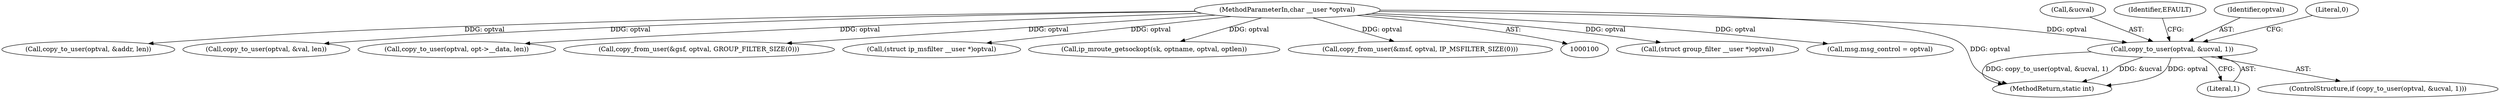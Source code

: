 digraph "0_linux_f6d8bd051c391c1c0458a30b2a7abcd939329259_25@API" {
"1000678" [label="(Call,copy_to_user(optval, &ucval, 1))"];
"1000104" [label="(MethodParameterIn,char __user *optval)"];
"1000677" [label="(ControlStructure,if (copy_to_user(optval, &ucval, 1)))"];
"1000680" [label="(Call,&ucval)"];
"1000685" [label="(Identifier,EFAULT)"];
"1000497" [label="(Call,(struct group_filter __user *)optval)"];
"1000526" [label="(Call,msg.msg_control = optval)"];
"1000706" [label="(MethodReturn,static int)"];
"1000679" [label="(Identifier,optval)"];
"1000104" [label="(MethodParameterIn,char __user *optval)"];
"1000411" [label="(Call,copy_to_user(optval, &addr, len))"];
"1000696" [label="(Call,copy_to_user(optval, &val, len))"];
"1000210" [label="(Call,copy_to_user(optval, opt->__data, len))"];
"1000479" [label="(Call,copy_from_user(&gsf, optval, GROUP_FILTER_SIZE(0)))"];
"1000705" [label="(Literal,0)"];
"1000455" [label="(Call,(struct ip_msfilter __user *)optval)"];
"1000682" [label="(Literal,1)"];
"1000125" [label="(Call,ip_mroute_getsockopt(sk, optname, optval, optlen))"];
"1000437" [label="(Call,copy_from_user(&msf, optval, IP_MSFILTER_SIZE(0)))"];
"1000678" [label="(Call,copy_to_user(optval, &ucval, 1))"];
"1000678" -> "1000677"  [label="AST: "];
"1000678" -> "1000682"  [label="CFG: "];
"1000679" -> "1000678"  [label="AST: "];
"1000680" -> "1000678"  [label="AST: "];
"1000682" -> "1000678"  [label="AST: "];
"1000685" -> "1000678"  [label="CFG: "];
"1000705" -> "1000678"  [label="CFG: "];
"1000678" -> "1000706"  [label="DDG: copy_to_user(optval, &ucval, 1)"];
"1000678" -> "1000706"  [label="DDG: &ucval"];
"1000678" -> "1000706"  [label="DDG: optval"];
"1000104" -> "1000678"  [label="DDG: optval"];
"1000104" -> "1000100"  [label="AST: "];
"1000104" -> "1000706"  [label="DDG: optval"];
"1000104" -> "1000125"  [label="DDG: optval"];
"1000104" -> "1000210"  [label="DDG: optval"];
"1000104" -> "1000411"  [label="DDG: optval"];
"1000104" -> "1000437"  [label="DDG: optval"];
"1000104" -> "1000455"  [label="DDG: optval"];
"1000104" -> "1000479"  [label="DDG: optval"];
"1000104" -> "1000497"  [label="DDG: optval"];
"1000104" -> "1000526"  [label="DDG: optval"];
"1000104" -> "1000696"  [label="DDG: optval"];
}
